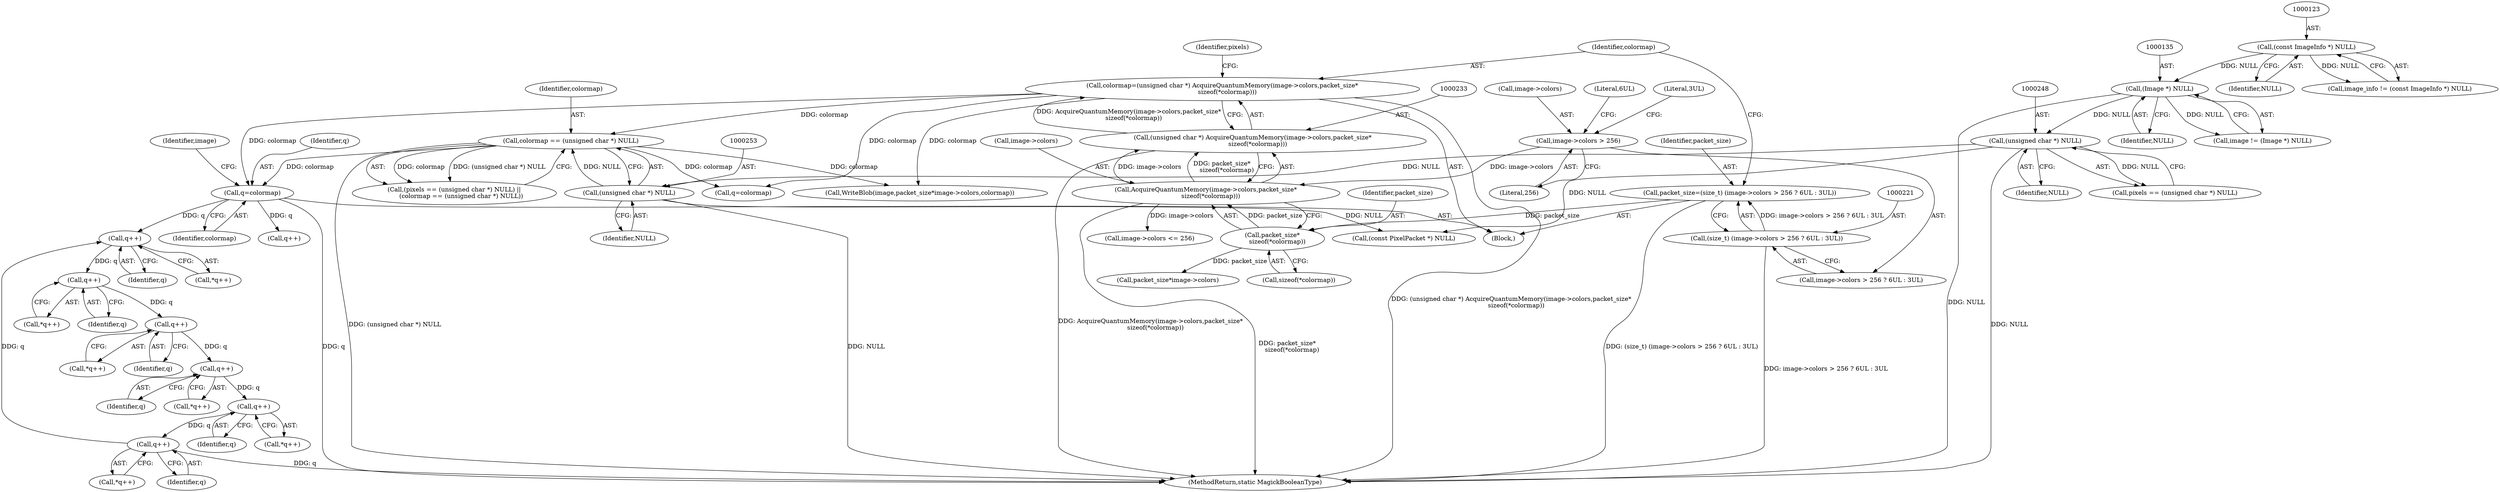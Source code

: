 digraph "0_ImageMagick_6233ef75bb973745ab1092b59aea8fe316f09074@pointer" {
"1000343" [label="(Call,q++)"];
"1000423" [label="(Call,q++)"];
"1000407" [label="(Call,q++)"];
"1000391" [label="(Call,q++)"];
"1000375" [label="(Call,q++)"];
"1000359" [label="(Call,q++)"];
"1000343" [label="(Call,q++)"];
"1000261" [label="(Call,q=colormap)"];
"1000250" [label="(Call,colormap == (unsigned char *) NULL)"];
"1000230" [label="(Call,colormap=(unsigned char *) AcquireQuantumMemory(image->colors,packet_size*\n     sizeof(*colormap)))"];
"1000232" [label="(Call,(unsigned char *) AcquireQuantumMemory(image->colors,packet_size*\n     sizeof(*colormap)))"];
"1000234" [label="(Call,AcquireQuantumMemory(image->colors,packet_size*\n     sizeof(*colormap)))"];
"1000223" [label="(Call,image->colors > 256)"];
"1000238" [label="(Call,packet_size*\n     sizeof(*colormap))"];
"1000218" [label="(Call,packet_size=(size_t) (image->colors > 256 ? 6UL : 3UL))"];
"1000220" [label="(Call,(size_t) (image->colors > 256 ? 6UL : 3UL))"];
"1000252" [label="(Call,(unsigned char *) NULL)"];
"1000247" [label="(Call,(unsigned char *) NULL)"];
"1000134" [label="(Call,(Image *) NULL)"];
"1000122" [label="(Call,(const ImageInfo *) NULL)"];
"1000392" [label="(Identifier,q)"];
"1000344" [label="(Identifier,q)"];
"1000441" [label="(Call,packet_size*image->colors)"];
"1000232" [label="(Call,(unsigned char *) AcquireQuantumMemory(image->colors,packet_size*\n     sizeof(*colormap)))"];
"1000134" [label="(Call,(Image *) NULL)"];
"1000390" [label="(Call,*q++)"];
"1000263" [label="(Identifier,colormap)"];
"1000286" [label="(Call,q++)"];
"1000561" [label="(MethodReturn,static MagickBooleanType)"];
"1000136" [label="(Identifier,NULL)"];
"1000227" [label="(Literal,256)"];
"1000224" [label="(Call,image->colors)"];
"1000228" [label="(Literal,6UL)"];
"1000239" [label="(Identifier,packet_size)"];
"1000484" [label="(Call,(const PixelPacket *) NULL)"];
"1000219" [label="(Identifier,packet_size)"];
"1000422" [label="(Call,*q++)"];
"1000439" [label="(Call,WriteBlob(image,packet_size*image->colors,colormap))"];
"1000107" [label="(Block,)"];
"1000408" [label="(Identifier,q)"];
"1000374" [label="(Call,*q++)"];
"1000245" [label="(Call,pixels == (unsigned char *) NULL)"];
"1000229" [label="(Literal,3UL)"];
"1000252" [label="(Call,(unsigned char *) NULL)"];
"1000262" [label="(Identifier,q)"];
"1000240" [label="(Call,sizeof(*colormap))"];
"1000230" [label="(Call,colormap=(unsigned char *) AcquireQuantumMemory(image->colors,packet_size*\n     sizeof(*colormap)))"];
"1000246" [label="(Identifier,pixels)"];
"1000132" [label="(Call,image != (Image *) NULL)"];
"1000423" [label="(Call,q++)"];
"1000391" [label="(Call,q++)"];
"1000358" [label="(Call,*q++)"];
"1000120" [label="(Call,image_info != (const ImageInfo *) NULL)"];
"1000261" [label="(Call,q=colormap)"];
"1000234" [label="(Call,AcquireQuantumMemory(image->colors,packet_size*\n     sizeof(*colormap)))"];
"1000376" [label="(Identifier,q)"];
"1000235" [label="(Call,image->colors)"];
"1000124" [label="(Identifier,NULL)"];
"1000247" [label="(Call,(unsigned char *) NULL)"];
"1000220" [label="(Call,(size_t) (image->colors > 256 ? 6UL : 3UL))"];
"1000231" [label="(Identifier,colormap)"];
"1000424" [label="(Identifier,q)"];
"1000343" [label="(Call,q++)"];
"1000359" [label="(Call,q++)"];
"1000375" [label="(Call,q++)"];
"1000238" [label="(Call,packet_size*\n     sizeof(*colormap))"];
"1000244" [label="(Call,(pixels == (unsigned char *) NULL) ||\n       (colormap == (unsigned char *) NULL))"];
"1000251" [label="(Identifier,colormap)"];
"1000342" [label="(Call,*q++)"];
"1000222" [label="(Call,image->colors > 256 ? 6UL : 3UL)"];
"1000218" [label="(Call,packet_size=(size_t) (image->colors > 256 ? 6UL : 3UL))"];
"1000250" [label="(Call,colormap == (unsigned char *) NULL)"];
"1000223" [label="(Call,image->colors > 256)"];
"1000122" [label="(Call,(const ImageInfo *) NULL)"];
"1000249" [label="(Identifier,NULL)"];
"1000407" [label="(Call,q++)"];
"1000267" [label="(Identifier,image)"];
"1000254" [label="(Identifier,NULL)"];
"1000406" [label="(Call,*q++)"];
"1000360" [label="(Identifier,q)"];
"1000265" [label="(Call,image->colors <= 256)"];
"1000258" [label="(Call,q=colormap)"];
"1000343" -> "1000342"  [label="AST: "];
"1000343" -> "1000344"  [label="CFG: "];
"1000344" -> "1000343"  [label="AST: "];
"1000342" -> "1000343"  [label="CFG: "];
"1000423" -> "1000343"  [label="DDG: q"];
"1000261" -> "1000343"  [label="DDG: q"];
"1000343" -> "1000359"  [label="DDG: q"];
"1000423" -> "1000422"  [label="AST: "];
"1000423" -> "1000424"  [label="CFG: "];
"1000424" -> "1000423"  [label="AST: "];
"1000422" -> "1000423"  [label="CFG: "];
"1000423" -> "1000561"  [label="DDG: q"];
"1000407" -> "1000423"  [label="DDG: q"];
"1000407" -> "1000406"  [label="AST: "];
"1000407" -> "1000408"  [label="CFG: "];
"1000408" -> "1000407"  [label="AST: "];
"1000406" -> "1000407"  [label="CFG: "];
"1000391" -> "1000407"  [label="DDG: q"];
"1000391" -> "1000390"  [label="AST: "];
"1000391" -> "1000392"  [label="CFG: "];
"1000392" -> "1000391"  [label="AST: "];
"1000390" -> "1000391"  [label="CFG: "];
"1000375" -> "1000391"  [label="DDG: q"];
"1000375" -> "1000374"  [label="AST: "];
"1000375" -> "1000376"  [label="CFG: "];
"1000376" -> "1000375"  [label="AST: "];
"1000374" -> "1000375"  [label="CFG: "];
"1000359" -> "1000375"  [label="DDG: q"];
"1000359" -> "1000358"  [label="AST: "];
"1000359" -> "1000360"  [label="CFG: "];
"1000360" -> "1000359"  [label="AST: "];
"1000358" -> "1000359"  [label="CFG: "];
"1000261" -> "1000107"  [label="AST: "];
"1000261" -> "1000263"  [label="CFG: "];
"1000262" -> "1000261"  [label="AST: "];
"1000263" -> "1000261"  [label="AST: "];
"1000267" -> "1000261"  [label="CFG: "];
"1000261" -> "1000561"  [label="DDG: q"];
"1000250" -> "1000261"  [label="DDG: colormap"];
"1000230" -> "1000261"  [label="DDG: colormap"];
"1000261" -> "1000286"  [label="DDG: q"];
"1000250" -> "1000244"  [label="AST: "];
"1000250" -> "1000252"  [label="CFG: "];
"1000251" -> "1000250"  [label="AST: "];
"1000252" -> "1000250"  [label="AST: "];
"1000244" -> "1000250"  [label="CFG: "];
"1000250" -> "1000561"  [label="DDG: (unsigned char *) NULL"];
"1000250" -> "1000244"  [label="DDG: colormap"];
"1000250" -> "1000244"  [label="DDG: (unsigned char *) NULL"];
"1000230" -> "1000250"  [label="DDG: colormap"];
"1000252" -> "1000250"  [label="DDG: NULL"];
"1000250" -> "1000258"  [label="DDG: colormap"];
"1000250" -> "1000439"  [label="DDG: colormap"];
"1000230" -> "1000107"  [label="AST: "];
"1000230" -> "1000232"  [label="CFG: "];
"1000231" -> "1000230"  [label="AST: "];
"1000232" -> "1000230"  [label="AST: "];
"1000246" -> "1000230"  [label="CFG: "];
"1000230" -> "1000561"  [label="DDG: (unsigned char *) AcquireQuantumMemory(image->colors,packet_size*\n     sizeof(*colormap))"];
"1000232" -> "1000230"  [label="DDG: AcquireQuantumMemory(image->colors,packet_size*\n     sizeof(*colormap))"];
"1000230" -> "1000258"  [label="DDG: colormap"];
"1000230" -> "1000439"  [label="DDG: colormap"];
"1000232" -> "1000234"  [label="CFG: "];
"1000233" -> "1000232"  [label="AST: "];
"1000234" -> "1000232"  [label="AST: "];
"1000232" -> "1000561"  [label="DDG: AcquireQuantumMemory(image->colors,packet_size*\n     sizeof(*colormap))"];
"1000234" -> "1000232"  [label="DDG: image->colors"];
"1000234" -> "1000232"  [label="DDG: packet_size*\n     sizeof(*colormap)"];
"1000234" -> "1000238"  [label="CFG: "];
"1000235" -> "1000234"  [label="AST: "];
"1000238" -> "1000234"  [label="AST: "];
"1000234" -> "1000561"  [label="DDG: packet_size*\n     sizeof(*colormap)"];
"1000223" -> "1000234"  [label="DDG: image->colors"];
"1000238" -> "1000234"  [label="DDG: packet_size"];
"1000234" -> "1000265"  [label="DDG: image->colors"];
"1000223" -> "1000222"  [label="AST: "];
"1000223" -> "1000227"  [label="CFG: "];
"1000224" -> "1000223"  [label="AST: "];
"1000227" -> "1000223"  [label="AST: "];
"1000228" -> "1000223"  [label="CFG: "];
"1000229" -> "1000223"  [label="CFG: "];
"1000238" -> "1000240"  [label="CFG: "];
"1000239" -> "1000238"  [label="AST: "];
"1000240" -> "1000238"  [label="AST: "];
"1000218" -> "1000238"  [label="DDG: packet_size"];
"1000238" -> "1000441"  [label="DDG: packet_size"];
"1000218" -> "1000107"  [label="AST: "];
"1000218" -> "1000220"  [label="CFG: "];
"1000219" -> "1000218"  [label="AST: "];
"1000220" -> "1000218"  [label="AST: "];
"1000231" -> "1000218"  [label="CFG: "];
"1000218" -> "1000561"  [label="DDG: (size_t) (image->colors > 256 ? 6UL : 3UL)"];
"1000220" -> "1000218"  [label="DDG: image->colors > 256 ? 6UL : 3UL"];
"1000220" -> "1000222"  [label="CFG: "];
"1000221" -> "1000220"  [label="AST: "];
"1000222" -> "1000220"  [label="AST: "];
"1000220" -> "1000561"  [label="DDG: image->colors > 256 ? 6UL : 3UL"];
"1000252" -> "1000254"  [label="CFG: "];
"1000253" -> "1000252"  [label="AST: "];
"1000254" -> "1000252"  [label="AST: "];
"1000252" -> "1000561"  [label="DDG: NULL"];
"1000247" -> "1000252"  [label="DDG: NULL"];
"1000252" -> "1000484"  [label="DDG: NULL"];
"1000247" -> "1000245"  [label="AST: "];
"1000247" -> "1000249"  [label="CFG: "];
"1000248" -> "1000247"  [label="AST: "];
"1000249" -> "1000247"  [label="AST: "];
"1000245" -> "1000247"  [label="CFG: "];
"1000247" -> "1000561"  [label="DDG: NULL"];
"1000247" -> "1000245"  [label="DDG: NULL"];
"1000134" -> "1000247"  [label="DDG: NULL"];
"1000247" -> "1000484"  [label="DDG: NULL"];
"1000134" -> "1000132"  [label="AST: "];
"1000134" -> "1000136"  [label="CFG: "];
"1000135" -> "1000134"  [label="AST: "];
"1000136" -> "1000134"  [label="AST: "];
"1000132" -> "1000134"  [label="CFG: "];
"1000134" -> "1000561"  [label="DDG: NULL"];
"1000134" -> "1000132"  [label="DDG: NULL"];
"1000122" -> "1000134"  [label="DDG: NULL"];
"1000122" -> "1000120"  [label="AST: "];
"1000122" -> "1000124"  [label="CFG: "];
"1000123" -> "1000122"  [label="AST: "];
"1000124" -> "1000122"  [label="AST: "];
"1000120" -> "1000122"  [label="CFG: "];
"1000122" -> "1000120"  [label="DDG: NULL"];
}
